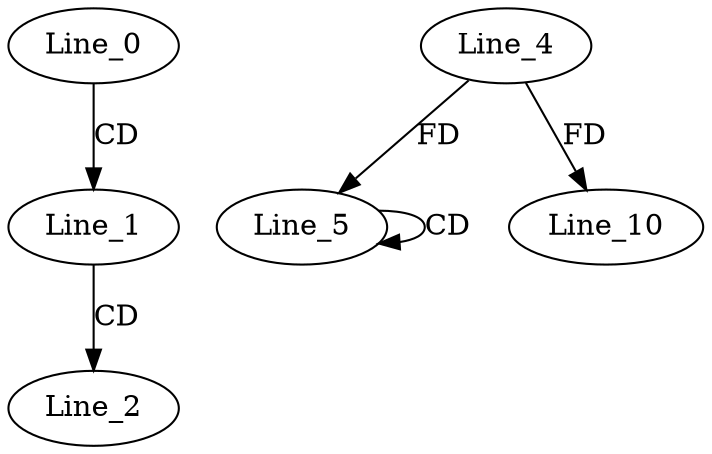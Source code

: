 digraph G {
  Line_0;
  Line_1;
  Line_2;
  Line_5;
  Line_5;
  Line_4;
  Line_10;
  Line_0 -> Line_1 [ label="CD" ];
  Line_1 -> Line_2 [ label="CD" ];
  Line_5 -> Line_5 [ label="CD" ];
  Line_4 -> Line_5 [ label="FD" ];
  Line_4 -> Line_10 [ label="FD" ];
}
